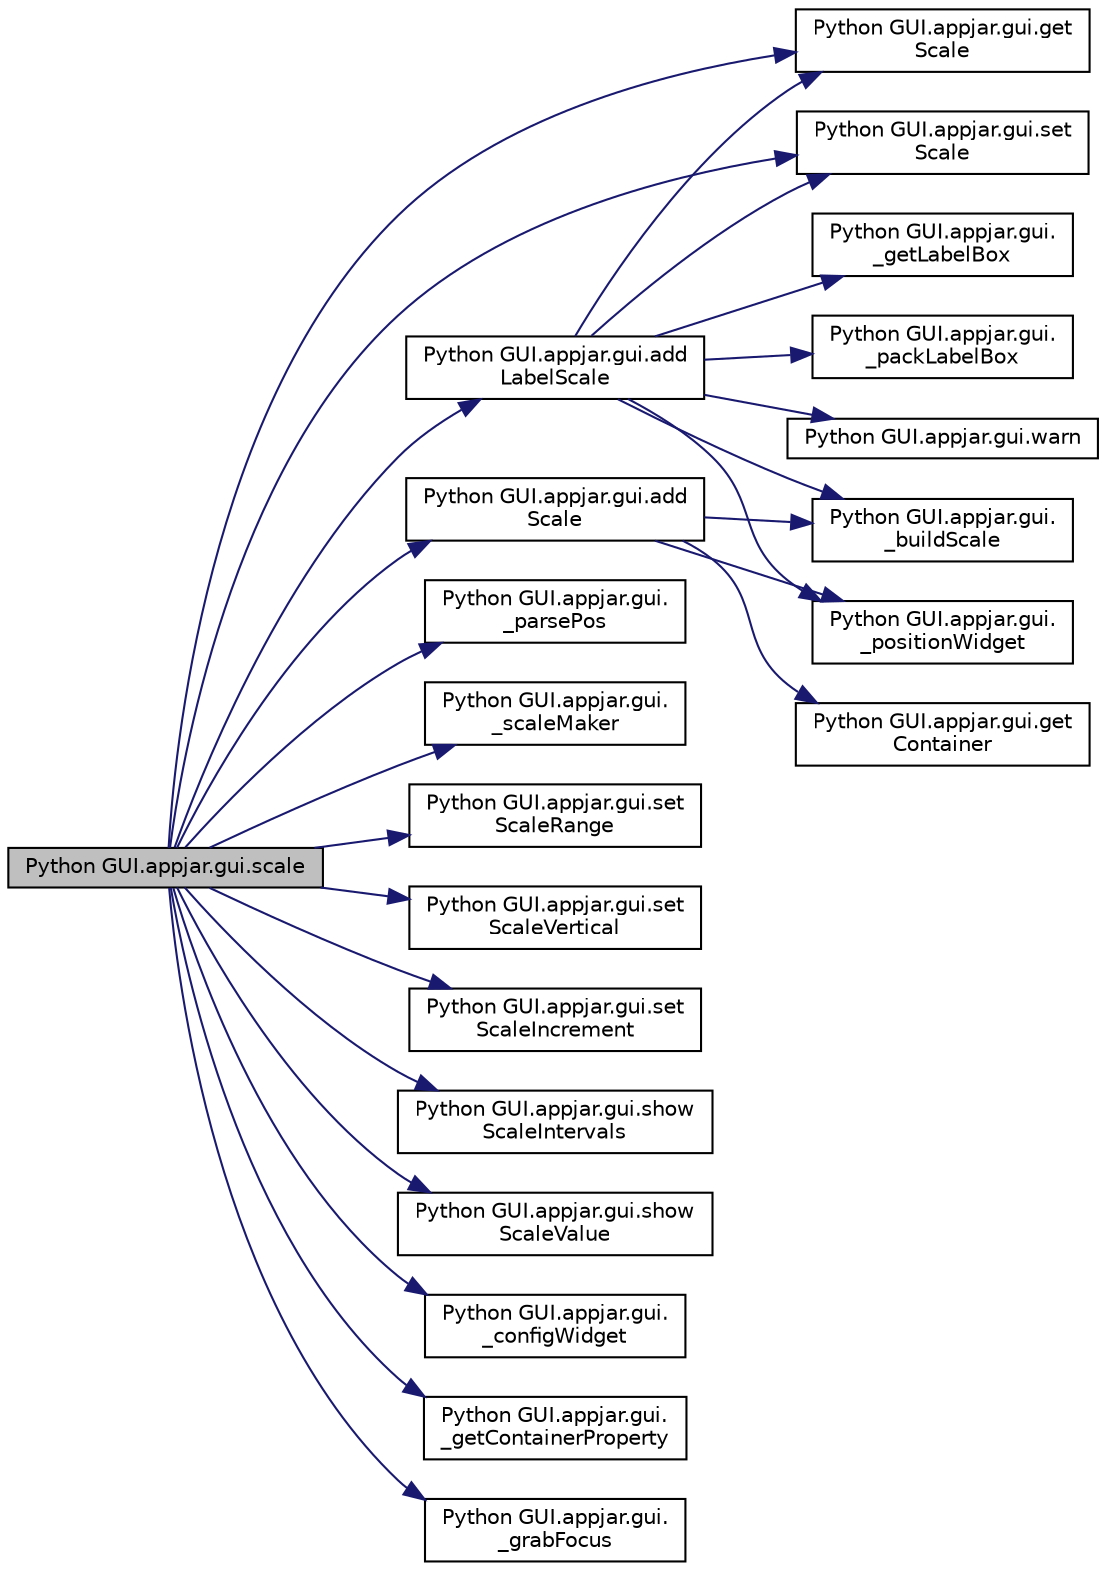 digraph "Python GUI.appjar.gui.scale"
{
  edge [fontname="Helvetica",fontsize="10",labelfontname="Helvetica",labelfontsize="10"];
  node [fontname="Helvetica",fontsize="10",shape=record];
  rankdir="LR";
  Node1812 [label="Python GUI.appjar.gui.scale",height=0.2,width=0.4,color="black", fillcolor="grey75", style="filled", fontcolor="black"];
  Node1812 -> Node1813 [color="midnightblue",fontsize="10",style="solid",fontname="Helvetica"];
  Node1813 [label="Python GUI.appjar.gui.get\lScale",height=0.2,width=0.4,color="black", fillcolor="white", style="filled",URL="$class_python_01_g_u_i_1_1appjar_1_1gui.html#a61db75894a43e88c3db1ff878bbef2ff"];
  Node1812 -> Node1814 [color="midnightblue",fontsize="10",style="solid",fontname="Helvetica"];
  Node1814 [label="Python GUI.appjar.gui.\l_parsePos",height=0.2,width=0.4,color="black", fillcolor="white", style="filled",URL="$class_python_01_g_u_i_1_1appjar_1_1gui.html#a1151185c82adc42b922797e38132c2ca",tooltip="FUNCTIONS for labels. "];
  Node1812 -> Node1815 [color="midnightblue",fontsize="10",style="solid",fontname="Helvetica"];
  Node1815 [label="Python GUI.appjar.gui.\l_scaleMaker",height=0.2,width=0.4,color="black", fillcolor="white", style="filled",URL="$class_python_01_g_u_i_1_1appjar_1_1gui.html#adf4d0c0547a053cb81eeb0ac25bfd6cb"];
  Node1812 -> Node1816 [color="midnightblue",fontsize="10",style="solid",fontname="Helvetica"];
  Node1816 [label="Python GUI.appjar.gui.set\lScaleRange",height=0.2,width=0.4,color="black", fillcolor="white", style="filled",URL="$class_python_01_g_u_i_1_1appjar_1_1gui.html#a72bc5ac4d5ac8d925921e89c79cdec60"];
  Node1812 -> Node1817 [color="midnightblue",fontsize="10",style="solid",fontname="Helvetica"];
  Node1817 [label="Python GUI.appjar.gui.set\lScaleVertical",height=0.2,width=0.4,color="black", fillcolor="white", style="filled",URL="$class_python_01_g_u_i_1_1appjar_1_1gui.html#ad2e09efbce70a3188c7e62083e2af559"];
  Node1812 -> Node1818 [color="midnightblue",fontsize="10",style="solid",fontname="Helvetica"];
  Node1818 [label="Python GUI.appjar.gui.set\lScaleIncrement",height=0.2,width=0.4,color="black", fillcolor="white", style="filled",URL="$class_python_01_g_u_i_1_1appjar_1_1gui.html#af80483ed7ffe869605d995a1747f66df"];
  Node1812 -> Node1819 [color="midnightblue",fontsize="10",style="solid",fontname="Helvetica"];
  Node1819 [label="Python GUI.appjar.gui.show\lScaleIntervals",height=0.2,width=0.4,color="black", fillcolor="white", style="filled",URL="$class_python_01_g_u_i_1_1appjar_1_1gui.html#aba916b07aa805510309b1185c71af183"];
  Node1812 -> Node1820 [color="midnightblue",fontsize="10",style="solid",fontname="Helvetica"];
  Node1820 [label="Python GUI.appjar.gui.show\lScaleValue",height=0.2,width=0.4,color="black", fillcolor="white", style="filled",URL="$class_python_01_g_u_i_1_1appjar_1_1gui.html#abc7ab9af848f67b4ca3ee70aee36768d"];
  Node1812 -> Node1821 [color="midnightblue",fontsize="10",style="solid",fontname="Helvetica"];
  Node1821 [label="Python GUI.appjar.gui.set\lScale",height=0.2,width=0.4,color="black", fillcolor="white", style="filled",URL="$class_python_01_g_u_i_1_1appjar_1_1gui.html#a272750d930eed681c22b03cd526e0c24"];
  Node1812 -> Node1822 [color="midnightblue",fontsize="10",style="solid",fontname="Helvetica"];
  Node1822 [label="Python GUI.appjar.gui.\l_configWidget",height=0.2,width=0.4,color="black", fillcolor="white", style="filled",URL="$class_python_01_g_u_i_1_1appjar_1_1gui.html#a66b018474a855b26826b0580a7c40a9e"];
  Node1812 -> Node1823 [color="midnightblue",fontsize="10",style="solid",fontname="Helvetica"];
  Node1823 [label="Python GUI.appjar.gui.\l_getContainerProperty",height=0.2,width=0.4,color="black", fillcolor="white", style="filled",URL="$class_python_01_g_u_i_1_1appjar_1_1gui.html#aa0cf90816634eb9855a518e37d864ec1"];
  Node1812 -> Node1824 [color="midnightblue",fontsize="10",style="solid",fontname="Helvetica"];
  Node1824 [label="Python GUI.appjar.gui.\l_grabFocus",height=0.2,width=0.4,color="black", fillcolor="white", style="filled",URL="$class_python_01_g_u_i_1_1appjar_1_1gui.html#a1250327630c10e3a669b5e3bb8a0fc14"];
  Node1812 -> Node1825 [color="midnightblue",fontsize="10",style="solid",fontname="Helvetica"];
  Node1825 [label="Python GUI.appjar.gui.add\lLabelScale",height=0.2,width=0.4,color="black", fillcolor="white", style="filled",URL="$class_python_01_g_u_i_1_1appjar_1_1gui.html#a7c00d0c50fa34004e61500001abc4e76"];
  Node1825 -> Node1826 [color="midnightblue",fontsize="10",style="solid",fontname="Helvetica"];
  Node1826 [label="Python GUI.appjar.gui.\l_getLabelBox",height=0.2,width=0.4,color="black", fillcolor="white", style="filled",URL="$class_python_01_g_u_i_1_1appjar_1_1gui.html#afee6592c719c5824c445781577480316",tooltip="LabelBox Functions. "];
  Node1825 -> Node1827 [color="midnightblue",fontsize="10",style="solid",fontname="Helvetica"];
  Node1827 [label="Python GUI.appjar.gui.\l_buildScale",height=0.2,width=0.4,color="black", fillcolor="white", style="filled",URL="$class_python_01_g_u_i_1_1appjar_1_1gui.html#ad3645a12e4a29844df7dc7b289dbb552"];
  Node1825 -> Node1828 [color="midnightblue",fontsize="10",style="solid",fontname="Helvetica"];
  Node1828 [label="Python GUI.appjar.gui.\l_packLabelBox",height=0.2,width=0.4,color="black", fillcolor="white", style="filled",URL="$class_python_01_g_u_i_1_1appjar_1_1gui.html#a9528d09a82d6285e00026df374acb48f"];
  Node1825 -> Node1829 [color="midnightblue",fontsize="10",style="solid",fontname="Helvetica"];
  Node1829 [label="Python GUI.appjar.gui.\l_positionWidget",height=0.2,width=0.4,color="black", fillcolor="white", style="filled",URL="$class_python_01_g_u_i_1_1appjar_1_1gui.html#a994cf4bbd47f434233271d3d8b0eb4c6"];
  Node1825 -> Node1813 [color="midnightblue",fontsize="10",style="solid",fontname="Helvetica"];
  Node1825 -> Node1821 [color="midnightblue",fontsize="10",style="solid",fontname="Helvetica"];
  Node1825 -> Node1830 [color="midnightblue",fontsize="10",style="solid",fontname="Helvetica"];
  Node1830 [label="Python GUI.appjar.gui.warn",height=0.2,width=0.4,color="black", fillcolor="white", style="filled",URL="$class_python_01_g_u_i_1_1appjar_1_1gui.html#aa0a271b0b17a802e6d7b598c12bcd930"];
  Node1812 -> Node1831 [color="midnightblue",fontsize="10",style="solid",fontname="Helvetica"];
  Node1831 [label="Python GUI.appjar.gui.add\lScale",height=0.2,width=0.4,color="black", fillcolor="white", style="filled",URL="$class_python_01_g_u_i_1_1appjar_1_1gui.html#a67f755e4d8eaa248bb8741f82b56c7e7"];
  Node1831 -> Node1827 [color="midnightblue",fontsize="10",style="solid",fontname="Helvetica"];
  Node1831 -> Node1832 [color="midnightblue",fontsize="10",style="solid",fontname="Helvetica"];
  Node1832 [label="Python GUI.appjar.gui.get\lContainer",height=0.2,width=0.4,color="black", fillcolor="white", style="filled",URL="$class_python_01_g_u_i_1_1appjar_1_1gui.html#aa89c83e95e3952f6cc39fc23dffa15ce"];
  Node1831 -> Node1829 [color="midnightblue",fontsize="10",style="solid",fontname="Helvetica"];
}
